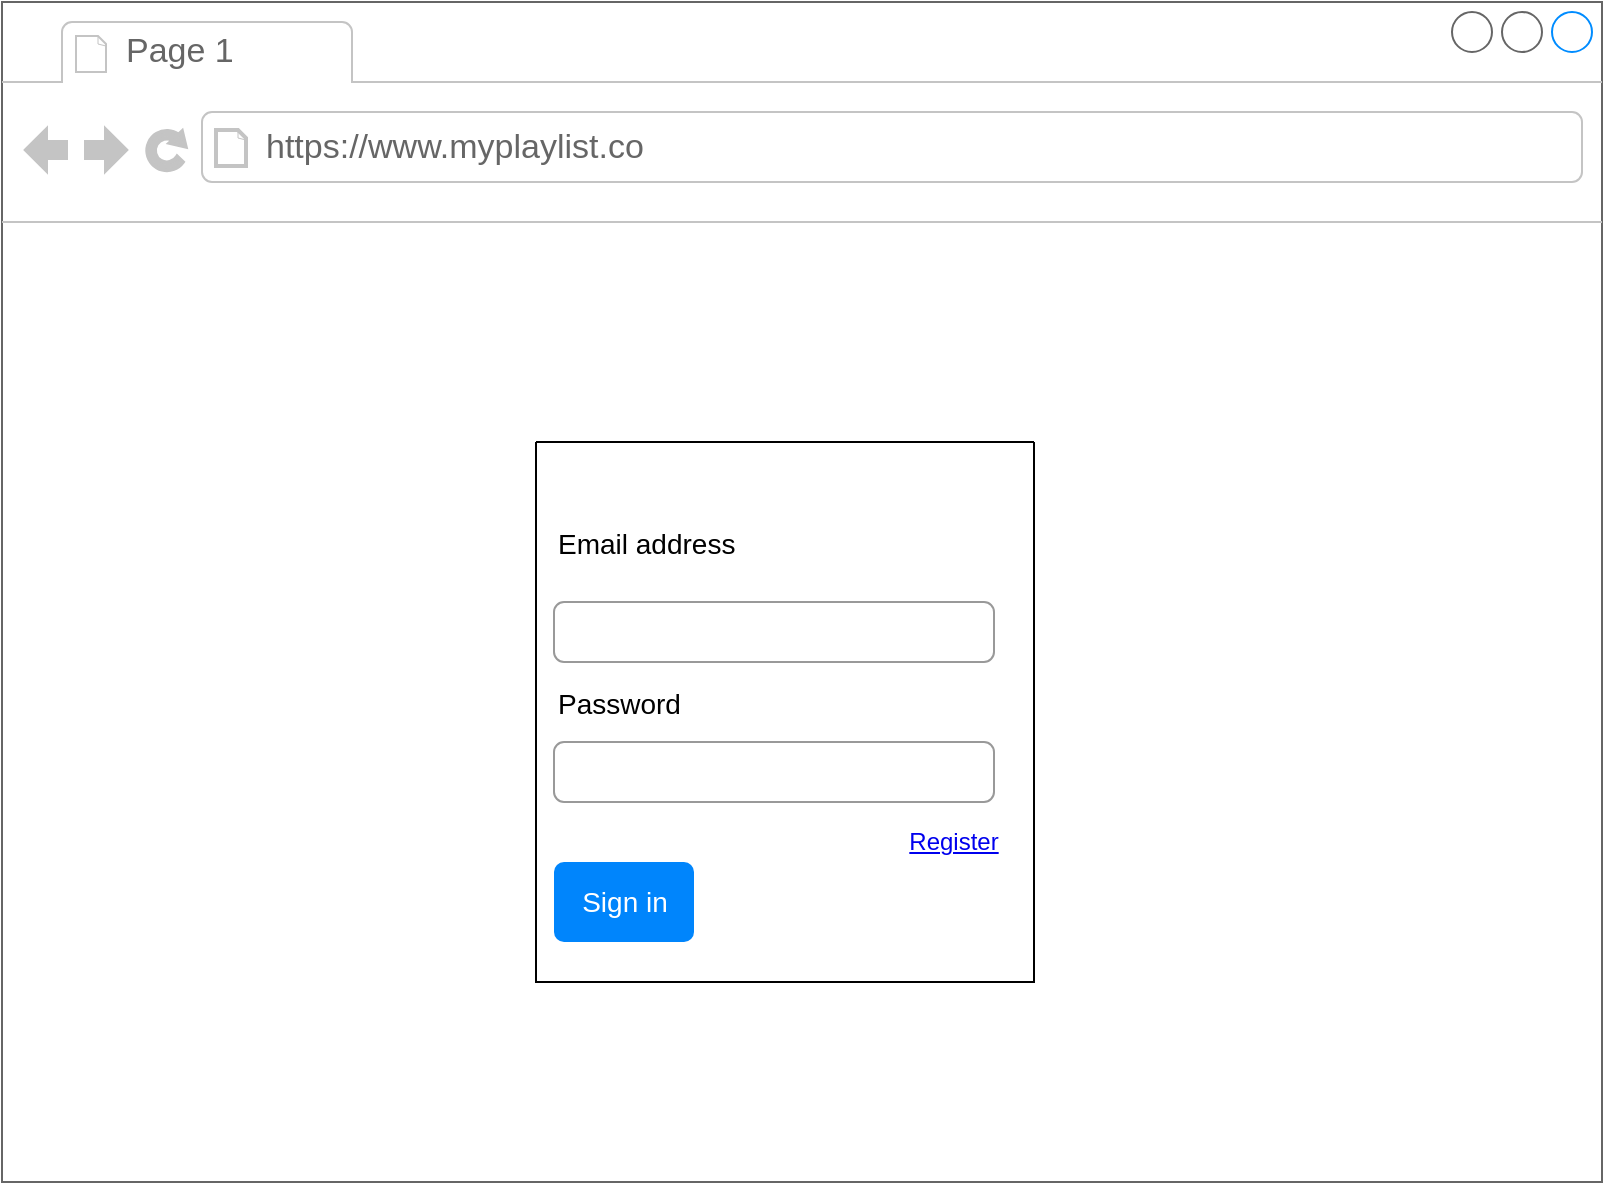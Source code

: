 <mxfile version="21.5.1" type="device" pages="3">
  <diagram name="login" id="ApYMEMPd98224pLTQ6Wa">
    <mxGraphModel dx="1050" dy="621" grid="1" gridSize="10" guides="1" tooltips="1" connect="1" arrows="1" fold="1" page="1" pageScale="1" pageWidth="827" pageHeight="1169" math="0" shadow="0">
      <root>
        <mxCell id="0" />
        <mxCell id="1" parent="0" />
        <mxCell id="i3WMfqwR51BcZQ3ZYNPX-1" value="" style="strokeWidth=1;shadow=0;dashed=0;align=center;html=1;shape=mxgraph.mockup.containers.browserWindow;rSize=0;strokeColor=#666666;strokeColor2=#008cff;strokeColor3=#c4c4c4;mainText=,;recursiveResize=0;movable=0;resizable=0;rotatable=0;deletable=0;editable=0;locked=1;connectable=0;" vertex="1" parent="1">
          <mxGeometry x="14" y="10" width="800" height="590" as="geometry" />
        </mxCell>
        <mxCell id="i3WMfqwR51BcZQ3ZYNPX-2" value="Page 1" style="strokeWidth=1;shadow=0;dashed=0;align=center;html=1;shape=mxgraph.mockup.containers.anchor;fontSize=17;fontColor=#666666;align=left;whiteSpace=wrap;" vertex="1" parent="i3WMfqwR51BcZQ3ZYNPX-1">
          <mxGeometry x="60" y="12" width="110" height="26" as="geometry" />
        </mxCell>
        <mxCell id="i3WMfqwR51BcZQ3ZYNPX-3" value="https://www.myplaylist.co" style="strokeWidth=1;shadow=0;dashed=0;align=center;html=1;shape=mxgraph.mockup.containers.anchor;rSize=0;fontSize=17;fontColor=#666666;align=left;" vertex="1" parent="i3WMfqwR51BcZQ3ZYNPX-1">
          <mxGeometry x="130" y="60" width="250" height="26" as="geometry" />
        </mxCell>
        <mxCell id="i3WMfqwR51BcZQ3ZYNPX-47" value="Email address" style="fillColor=none;strokeColor=none;align=left;fontSize=14;" vertex="1" parent="1">
          <mxGeometry width="220" height="40" relative="1" as="geometry">
            <mxPoint x="290" y="260" as="offset" />
          </mxGeometry>
        </mxCell>
        <mxCell id="i3WMfqwR51BcZQ3ZYNPX-48" value="" style="html=1;shadow=0;dashed=0;shape=mxgraph.bootstrap.rrect;rSize=5;fillColor=none;strokeColor=#999999;align=left;spacing=15;fontSize=14;fontColor=#6C767D;" vertex="1" parent="1">
          <mxGeometry width="220" height="30" relative="1" as="geometry">
            <mxPoint x="290" y="310" as="offset" />
          </mxGeometry>
        </mxCell>
        <mxCell id="i3WMfqwR51BcZQ3ZYNPX-50" value="Password" style="fillColor=none;strokeColor=none;align=left;fontSize=14;" vertex="1" parent="1">
          <mxGeometry width="220" height="40" relative="1" as="geometry">
            <mxPoint x="290" y="340" as="offset" />
          </mxGeometry>
        </mxCell>
        <mxCell id="i3WMfqwR51BcZQ3ZYNPX-53" value="Sign in" style="html=1;shadow=0;dashed=0;shape=mxgraph.bootstrap.rrect;rSize=5;fillColor=#0085FC;strokeColor=none;align=center;fontSize=14;fontColor=#FFFFFF;" vertex="1" parent="1">
          <mxGeometry width="70" height="40" relative="1" as="geometry">
            <mxPoint x="290" y="440" as="offset" />
          </mxGeometry>
        </mxCell>
        <mxCell id="i3WMfqwR51BcZQ3ZYNPX-54" value="" style="html=1;shadow=0;dashed=0;shape=mxgraph.bootstrap.rrect;rSize=5;fillColor=none;strokeColor=#999999;align=left;spacing=15;fontSize=14;fontColor=#6C767D;" vertex="1" parent="1">
          <mxGeometry x="290" y="380" width="220" height="30" as="geometry" />
        </mxCell>
        <UserObject label="Register" link="https://www.draw.io" id="i3WMfqwR51BcZQ3ZYNPX-55">
          <mxCell style="text;html=1;strokeColor=none;fillColor=none;whiteSpace=wrap;align=center;verticalAlign=middle;fontColor=#0000EE;fontStyle=4;" vertex="1" parent="1">
            <mxGeometry x="460" y="410" width="60" height="40" as="geometry" />
          </mxCell>
        </UserObject>
        <mxCell id="i3WMfqwR51BcZQ3ZYNPX-56" value="" style="swimlane;startSize=0;" vertex="1" parent="1">
          <mxGeometry x="281" y="230" width="249" height="270" as="geometry" />
        </mxCell>
      </root>
    </mxGraphModel>
  </diagram>
  <diagram name="register" id="PhGC_d-LiuoSm3sZCjZ1">
    <mxGraphModel dx="1050" dy="621" grid="1" gridSize="10" guides="1" tooltips="1" connect="1" arrows="1" fold="1" page="1" pageScale="1" pageWidth="827" pageHeight="1169" math="0" shadow="0">
      <root>
        <mxCell id="5333fPOuwMzdiVeCPp4--0" />
        <mxCell id="5333fPOuwMzdiVeCPp4--1" parent="5333fPOuwMzdiVeCPp4--0" />
        <mxCell id="5333fPOuwMzdiVeCPp4--2" value="" style="strokeWidth=1;shadow=0;dashed=0;align=center;html=1;shape=mxgraph.mockup.containers.browserWindow;rSize=0;strokeColor=#666666;strokeColor2=#008cff;strokeColor3=#c4c4c4;mainText=,;recursiveResize=0;movable=0;resizable=0;rotatable=0;deletable=0;editable=0;locked=1;connectable=0;" vertex="1" parent="5333fPOuwMzdiVeCPp4--1">
          <mxGeometry x="14" y="10" width="800" height="590" as="geometry" />
        </mxCell>
        <mxCell id="5333fPOuwMzdiVeCPp4--3" value="Page 1" style="strokeWidth=1;shadow=0;dashed=0;align=center;html=1;shape=mxgraph.mockup.containers.anchor;fontSize=17;fontColor=#666666;align=left;whiteSpace=wrap;" vertex="1" parent="5333fPOuwMzdiVeCPp4--2">
          <mxGeometry x="60" y="12" width="110" height="26" as="geometry" />
        </mxCell>
        <mxCell id="5333fPOuwMzdiVeCPp4--4" value="https://www.myplaylist.co" style="strokeWidth=1;shadow=0;dashed=0;align=center;html=1;shape=mxgraph.mockup.containers.anchor;rSize=0;fontSize=17;fontColor=#666666;align=left;" vertex="1" parent="5333fPOuwMzdiVeCPp4--2">
          <mxGeometry x="130" y="60" width="250" height="26" as="geometry" />
        </mxCell>
        <mxCell id="5333fPOuwMzdiVeCPp4--5" value="Email address" style="fillColor=none;strokeColor=none;align=left;fontSize=14;" vertex="1" parent="5333fPOuwMzdiVeCPp4--1">
          <mxGeometry width="220" height="40" relative="1" as="geometry">
            <mxPoint x="296" y="320" as="offset" />
          </mxGeometry>
        </mxCell>
        <mxCell id="5333fPOuwMzdiVeCPp4--6" value="" style="html=1;shadow=0;dashed=0;shape=mxgraph.bootstrap.rrect;rSize=5;fillColor=none;strokeColor=#999999;align=left;spacing=15;fontSize=14;fontColor=#6C767D;" vertex="1" parent="5333fPOuwMzdiVeCPp4--1">
          <mxGeometry width="220" height="30" relative="1" as="geometry">
            <mxPoint x="296" y="370" as="offset" />
          </mxGeometry>
        </mxCell>
        <mxCell id="5333fPOuwMzdiVeCPp4--7" value="Password" style="fillColor=none;strokeColor=none;align=left;fontSize=14;" vertex="1" parent="5333fPOuwMzdiVeCPp4--1">
          <mxGeometry width="220" height="40" relative="1" as="geometry">
            <mxPoint x="296" y="400" as="offset" />
          </mxGeometry>
        </mxCell>
        <mxCell id="5333fPOuwMzdiVeCPp4--8" value="Register" style="html=1;shadow=0;dashed=0;shape=mxgraph.bootstrap.rrect;rSize=5;fillColor=#0085FC;strokeColor=none;align=center;fontSize=14;fontColor=#FFFFFF;" vertex="1" parent="5333fPOuwMzdiVeCPp4--1">
          <mxGeometry width="70" height="40" relative="1" as="geometry">
            <mxPoint x="300" y="530" as="offset" />
          </mxGeometry>
        </mxCell>
        <mxCell id="5333fPOuwMzdiVeCPp4--9" value="" style="html=1;shadow=0;dashed=0;shape=mxgraph.bootstrap.rrect;rSize=5;fillColor=none;strokeColor=#999999;align=left;spacing=15;fontSize=14;fontColor=#6C767D;" vertex="1" parent="5333fPOuwMzdiVeCPp4--1">
          <mxGeometry x="295.5" y="440" width="220" height="30" as="geometry" />
        </mxCell>
        <UserObject label="login" link="https://www.draw.io" id="5333fPOuwMzdiVeCPp4--10">
          <mxCell style="text;html=1;strokeColor=none;fillColor=none;whiteSpace=wrap;align=center;verticalAlign=middle;fontColor=#0000EE;fontStyle=4;" vertex="1" parent="5333fPOuwMzdiVeCPp4--1">
            <mxGeometry x="450" y="490" width="60" height="40" as="geometry" />
          </mxCell>
        </UserObject>
        <mxCell id="5333fPOuwMzdiVeCPp4--11" value="" style="swimlane;startSize=0;movable=0;resizable=0;rotatable=0;deletable=0;editable=0;locked=1;connectable=0;" vertex="1" parent="5333fPOuwMzdiVeCPp4--1">
          <mxGeometry x="281" y="150" width="249" height="430" as="geometry" />
        </mxCell>
        <mxCell id="R7ssSopXaKMtwMuTPaOR-0" value="First name" style="fillColor=none;strokeColor=none;align=left;fontSize=14;" vertex="1" parent="5333fPOuwMzdiVeCPp4--1">
          <mxGeometry x="295.5" y="170" width="220" height="40" as="geometry" />
        </mxCell>
        <mxCell id="R7ssSopXaKMtwMuTPaOR-1" value="" style="html=1;shadow=0;dashed=0;shape=mxgraph.bootstrap.rrect;rSize=5;fillColor=none;strokeColor=#999999;align=left;spacing=15;fontSize=14;fontColor=#6C767D;" vertex="1" parent="5333fPOuwMzdiVeCPp4--1">
          <mxGeometry x="295.5" y="210" width="220" height="30" as="geometry" />
        </mxCell>
        <mxCell id="R7ssSopXaKMtwMuTPaOR-2" value="Last name" style="fillColor=none;strokeColor=none;align=left;fontSize=14;" vertex="1" parent="5333fPOuwMzdiVeCPp4--1">
          <mxGeometry x="295.5" y="250" width="220" height="40" as="geometry" />
        </mxCell>
        <mxCell id="R7ssSopXaKMtwMuTPaOR-3" value="" style="html=1;shadow=0;dashed=0;shape=mxgraph.bootstrap.rrect;rSize=5;fillColor=none;strokeColor=#999999;align=left;spacing=15;fontSize=14;fontColor=#6C767D;" vertex="1" parent="5333fPOuwMzdiVeCPp4--1">
          <mxGeometry x="295.5" y="290" width="220" height="30" as="geometry" />
        </mxCell>
      </root>
    </mxGraphModel>
  </diagram>
  <diagram name="home" id="CekSIcJWlTvkt4_L5VfZ">
    <mxGraphModel dx="1050" dy="621" grid="1" gridSize="10" guides="1" tooltips="1" connect="1" arrows="1" fold="1" page="1" pageScale="1" pageWidth="827" pageHeight="1169" math="0" shadow="0">
      <root>
        <mxCell id="peW34iM6TBU53vSsDFoX-0" />
        <mxCell id="peW34iM6TBU53vSsDFoX-1" parent="peW34iM6TBU53vSsDFoX-0" />
        <mxCell id="peW34iM6TBU53vSsDFoX-2" value="" style="strokeWidth=1;shadow=0;dashed=0;align=center;html=1;shape=mxgraph.mockup.containers.browserWindow;rSize=0;strokeColor=#666666;strokeColor2=#008cff;strokeColor3=#c4c4c4;mainText=,;recursiveResize=0;movable=0;resizable=0;rotatable=0;deletable=0;editable=0;locked=1;connectable=0;" vertex="1" parent="peW34iM6TBU53vSsDFoX-1">
          <mxGeometry x="14" y="10" width="800" height="590" as="geometry" />
        </mxCell>
        <mxCell id="peW34iM6TBU53vSsDFoX-3" value="Page 1" style="strokeWidth=1;shadow=0;dashed=0;align=center;html=1;shape=mxgraph.mockup.containers.anchor;fontSize=17;fontColor=#666666;align=left;whiteSpace=wrap;" vertex="1" parent="peW34iM6TBU53vSsDFoX-2">
          <mxGeometry x="60" y="12" width="110" height="26" as="geometry" />
        </mxCell>
        <mxCell id="peW34iM6TBU53vSsDFoX-4" value="https://www.myplaylist.co" style="strokeWidth=1;shadow=0;dashed=0;align=center;html=1;shape=mxgraph.mockup.containers.anchor;rSize=0;fontSize=17;fontColor=#666666;align=left;" vertex="1" parent="peW34iM6TBU53vSsDFoX-2">
          <mxGeometry x="130" y="60" width="250" height="26" as="geometry" />
        </mxCell>
        <mxCell id="peW34iM6TBU53vSsDFoX-6" value="" style="html=1;shadow=0;dashed=0;shape=mxgraph.bootstrap.rrect;rSize=5;fillColor=none;strokeColor=#999999;align=left;spacing=15;fontSize=14;fontColor=#6C767D;" vertex="1" parent="peW34iM6TBU53vSsDFoX-1">
          <mxGeometry width="120" height="20" relative="1" as="geometry">
            <mxPoint x="60" y="390" as="offset" />
          </mxGeometry>
        </mxCell>
        <mxCell id="peW34iM6TBU53vSsDFoX-11" value="" style="swimlane;startSize=0;movable=0;resizable=0;rotatable=0;deletable=0;editable=0;locked=1;connectable=0;" vertex="1" parent="peW34iM6TBU53vSsDFoX-1">
          <mxGeometry x="40" y="140" width="380" height="430" as="geometry" />
        </mxCell>
        <mxCell id="peW34iM6TBU53vSsDFoX-12" value="Playlist name" style="fillColor=none;strokeColor=none;align=left;fontSize=14;" vertex="1" parent="peW34iM6TBU53vSsDFoX-1">
          <mxGeometry x="60" y="140" width="220" height="40" as="geometry" />
        </mxCell>
        <mxCell id="peW34iM6TBU53vSsDFoX-13" value="" style="html=1;shadow=0;dashed=0;shape=mxgraph.bootstrap.rrect;rSize=5;fillColor=none;strokeColor=#999999;align=left;spacing=15;fontSize=14;fontColor=#6C767D;" vertex="1" parent="peW34iM6TBU53vSsDFoX-1">
          <mxGeometry x="60" y="180" width="220" height="30" as="geometry" />
        </mxCell>
        <mxCell id="peW34iM6TBU53vSsDFoX-14" value="Description" style="fillColor=none;strokeColor=none;align=left;fontSize=14;" vertex="1" parent="peW34iM6TBU53vSsDFoX-1">
          <mxGeometry x="60" y="210" width="220" height="40" as="geometry" />
        </mxCell>
        <mxCell id="peW34iM6TBU53vSsDFoX-15" value="" style="html=1;shadow=0;dashed=0;shape=mxgraph.bootstrap.rrect;rSize=5;fillColor=none;strokeColor=#999999;align=left;spacing=15;fontSize=14;fontColor=#6C767D;" vertex="1" parent="peW34iM6TBU53vSsDFoX-1">
          <mxGeometry x="60" y="250" width="220" height="30" as="geometry" />
        </mxCell>
        <mxCell id="Dbv92j4S8ATGYGloNPCI-3" value="" style="swimlane;startSize=0;movable=0;resizable=0;rotatable=0;deletable=0;editable=0;locked=1;connectable=0;" vertex="1" parent="peW34iM6TBU53vSsDFoX-1">
          <mxGeometry x="420" y="140" width="380" height="430" as="geometry" />
        </mxCell>
        <mxCell id="Dbv92j4S8ATGYGloNPCI-4" value="Add song" style="rounded=1;fillColor=#0057D8;strokeColor=none;html=1;whiteSpace=wrap;fontColor=#ffffff;align=center;verticalAlign=middle;fontStyle=0;fontSize=12;sketch=0;" vertex="1" parent="peW34iM6TBU53vSsDFoX-1">
          <mxGeometry x="60" y="300" width="60" height="33" as="geometry" />
        </mxCell>
        <mxCell id="Dbv92j4S8ATGYGloNPCI-5" value="Remove song" style="rounded=1;fillColor=#a20025;strokeColor=#6F0000;html=1;whiteSpace=wrap;fontColor=#ffffff;align=center;verticalAlign=middle;fontStyle=0;fontSize=12;sketch=0;" vertex="1" parent="peW34iM6TBU53vSsDFoX-1">
          <mxGeometry x="140" y="300" width="60" height="33" as="geometry" />
        </mxCell>
        <mxCell id="Dbv92j4S8ATGYGloNPCI-7" value="Save playist" style="rounded=1;fillColor=#0057D8;strokeColor=none;html=1;whiteSpace=wrap;fontColor=#ffffff;align=center;verticalAlign=middle;fontStyle=0;fontSize=12;sketch=0;" vertex="1" parent="peW34iM6TBU53vSsDFoX-1">
          <mxGeometry x="220" y="300" width="60" height="33" as="geometry" />
        </mxCell>
        <mxCell id="Dbv92j4S8ATGYGloNPCI-9" value="Song&#39;s name" style="fillColor=none;strokeColor=none;align=left;fontSize=14;" vertex="1" parent="peW34iM6TBU53vSsDFoX-1">
          <mxGeometry x="60" y="350" width="90" height="40" as="geometry" />
        </mxCell>
        <mxCell id="Dbv92j4S8ATGYGloNPCI-10" value="Album&#39;s name" style="fillColor=none;strokeColor=none;align=left;fontSize=14;" vertex="1" parent="peW34iM6TBU53vSsDFoX-1">
          <mxGeometry x="60" y="410" width="90" height="40" as="geometry" />
        </mxCell>
        <mxCell id="Dbv92j4S8ATGYGloNPCI-11" value="" style="html=1;shadow=0;dashed=0;shape=mxgraph.bootstrap.rrect;rSize=5;fillColor=none;strokeColor=#999999;align=left;spacing=15;fontSize=14;fontColor=#6C767D;" vertex="1" parent="peW34iM6TBU53vSsDFoX-1">
          <mxGeometry x="60" y="450" width="120" height="20" as="geometry" />
        </mxCell>
        <mxCell id="Dbv92j4S8ATGYGloNPCI-12" value="" style="html=1;shadow=0;dashed=0;shape=mxgraph.bootstrap.rrect;rSize=5;fillColor=none;strokeColor=#999999;align=left;spacing=15;fontSize=14;fontColor=#6C767D;" vertex="1" parent="peW34iM6TBU53vSsDFoX-1">
          <mxGeometry x="60" y="510" width="120" height="20" as="geometry" />
        </mxCell>
        <mxCell id="Dbv92j4S8ATGYGloNPCI-13" value="Artist name" style="fillColor=none;strokeColor=none;align=left;fontSize=14;" vertex="1" parent="peW34iM6TBU53vSsDFoX-1">
          <mxGeometry x="60" y="470" width="90" height="40" as="geometry" />
        </mxCell>
        <mxCell id="Dbv92j4S8ATGYGloNPCI-14" value="Genre" style="fillColor=none;strokeColor=none;align=left;fontSize=14;" vertex="1" parent="peW34iM6TBU53vSsDFoX-1">
          <mxGeometry x="220" y="350" width="90" height="40" as="geometry" />
        </mxCell>
        <mxCell id="Dbv92j4S8ATGYGloNPCI-15" value="" style="html=1;shadow=0;dashed=0;shape=mxgraph.bootstrap.rrect;rSize=5;fillColor=none;strokeColor=#999999;align=left;spacing=15;fontSize=14;fontColor=#6C767D;" vertex="1" parent="peW34iM6TBU53vSsDFoX-1">
          <mxGeometry x="220" y="390" width="120" height="20" as="geometry" />
        </mxCell>
        <mxCell id="Dbv92j4S8ATGYGloNPCI-16" value="" style="html=1;shadow=0;dashed=0;shape=mxgraph.bootstrap.rrect;rSize=5;fillColor=none;strokeColor=#999999;align=left;spacing=15;fontSize=14;fontColor=#6C767D;" vertex="1" parent="peW34iM6TBU53vSsDFoX-1">
          <mxGeometry x="220" y="450" width="120" height="20" as="geometry" />
        </mxCell>
        <mxCell id="Dbv92j4S8ATGYGloNPCI-17" value="Year of launch" style="fillColor=none;strokeColor=none;align=left;fontSize=14;" vertex="1" parent="peW34iM6TBU53vSsDFoX-1">
          <mxGeometry x="220" y="410" width="90" height="40" as="geometry" />
        </mxCell>
        <mxCell id="Dbv92j4S8ATGYGloNPCI-18" value="" style="html=1;verticalLabelPosition=bottom;labelBackgroundColor=#ffffff;verticalAlign=top;shadow=0;dashed=0;strokeWidth=1;shape=mxgraph.ios7ui.iconGrid;fillColor=#c0c0c0;gridSize=3,3;" vertex="1" parent="peW34iM6TBU53vSsDFoX-1">
          <mxGeometry x="465.63" y="190" width="288.75" height="350" as="geometry" />
        </mxCell>
        <mxCell id="Dbv92j4S8ATGYGloNPCI-19" value="List of Playlist" style="fillColor=none;strokeColor=none;align=center;fontSize=14;" vertex="1" parent="peW34iM6TBU53vSsDFoX-1">
          <mxGeometry x="500" y="150" width="220" height="40" as="geometry" />
        </mxCell>
        <mxCell id="xtuZdK9jDAW2z0eHkwjl-0" value="Sign out" style="html=1;shadow=0;dashed=0;shape=mxgraph.bootstrap.rrect;rSize=5;strokeColor=none;strokeWidth=1;fillColor=none;fontColor=#0085FC;whiteSpace=wrap;align=center;verticalAlign=middle;spacingLeft=0;fontStyle=0;fontSize=16;spacing=5;" vertex="1" parent="peW34iM6TBU53vSsDFoX-1">
          <mxGeometry x="730" y="140" width="70" height="40" as="geometry" />
        </mxCell>
      </root>
    </mxGraphModel>
  </diagram>
</mxfile>

